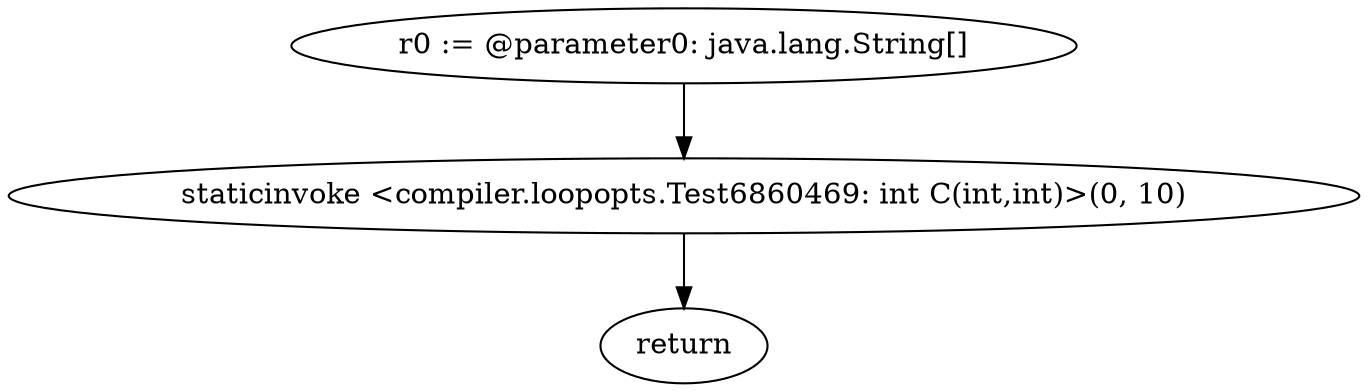 digraph "unitGraph" {
    "r0 := @parameter0: java.lang.String[]"
    "staticinvoke <compiler.loopopts.Test6860469: int C(int,int)>(0, 10)"
    "return"
    "r0 := @parameter0: java.lang.String[]"->"staticinvoke <compiler.loopopts.Test6860469: int C(int,int)>(0, 10)";
    "staticinvoke <compiler.loopopts.Test6860469: int C(int,int)>(0, 10)"->"return";
}
